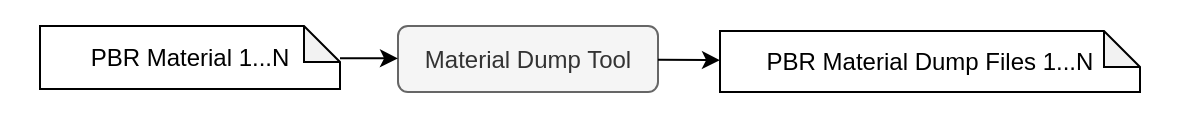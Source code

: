 <mxfile>
    <diagram id="AUvOTdAcRZt4RW0IC4vr" name="Page-1">
        <mxGraphModel dx="2035" dy="496" grid="1" gridSize="10" guides="1" tooltips="1" connect="1" arrows="1" fold="1" page="1" pageScale="1" pageWidth="1169" pageHeight="827" math="0" shadow="0">
            <root>
                <mxCell id="0"/>
                <mxCell id="1" parent="0"/>
                <mxCell id="14" value="" style="rounded=0;whiteSpace=wrap;html=1;strokeColor=none;" vertex="1" parent="1">
                    <mxGeometry x="-890" y="67.75" width="590" height="60" as="geometry"/>
                </mxCell>
                <mxCell id="2" value="Material Dump Tool" style="rounded=1;whiteSpace=wrap;html=1;fillColor=#f5f5f5;fontColor=#333333;strokeColor=#666666;" vertex="1" parent="1">
                    <mxGeometry x="-691" y="80" width="130" height="33" as="geometry"/>
                </mxCell>
                <mxCell id="3" style="edgeStyle=none;html=1;" edge="1" parent="1" source="7" target="2">
                    <mxGeometry relative="1" as="geometry">
                        <mxPoint x="-595.84" y="53" as="sourcePoint"/>
                        <mxPoint x="-670" y="22" as="targetPoint"/>
                    </mxGeometry>
                </mxCell>
                <mxCell id="5" style="edgeStyle=none;html=1;" edge="1" parent="1" source="2" target="6">
                    <mxGeometry relative="1" as="geometry">
                        <mxPoint x="-500" y="22" as="targetPoint"/>
                        <mxPoint x="-720" y="97" as="sourcePoint"/>
                    </mxGeometry>
                </mxCell>
                <mxCell id="6" value="PBR Material Dump Files 1...N" style="shape=note;whiteSpace=wrap;html=1;backgroundOutline=1;darkOpacity=0.05;fontSize=12;fillColor=none;size=18;" vertex="1" parent="1">
                    <mxGeometry x="-530" y="82.5" width="210" height="30.5" as="geometry"/>
                </mxCell>
                <mxCell id="7" value="PBR Material 1...N" style="shape=note;whiteSpace=wrap;html=1;backgroundOutline=1;darkOpacity=0.05;fontSize=12;fillColor=none;size=18;" vertex="1" parent="1">
                    <mxGeometry x="-870" y="80" width="150" height="31.5" as="geometry"/>
                </mxCell>
            </root>
        </mxGraphModel>
    </diagram>
</mxfile>